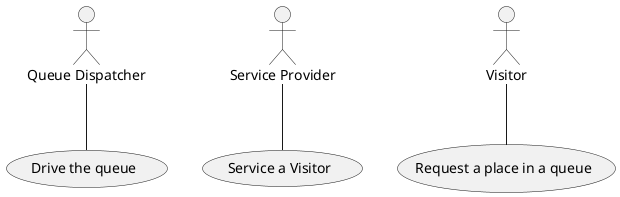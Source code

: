 @startuml

skinparam Usecase {
  FontName "PT Sans"
}
skinparam Actor {
  FontName "PT Sans"
}

' actor Visitor
' actor Window
actor "Queue Dispatcher" as QD
actor "Service Provider" as SP


Visitor -- (Request a place in a queue)
SP -- (Service a Visitor)

QD -- (Drive the queue)

@enduml
